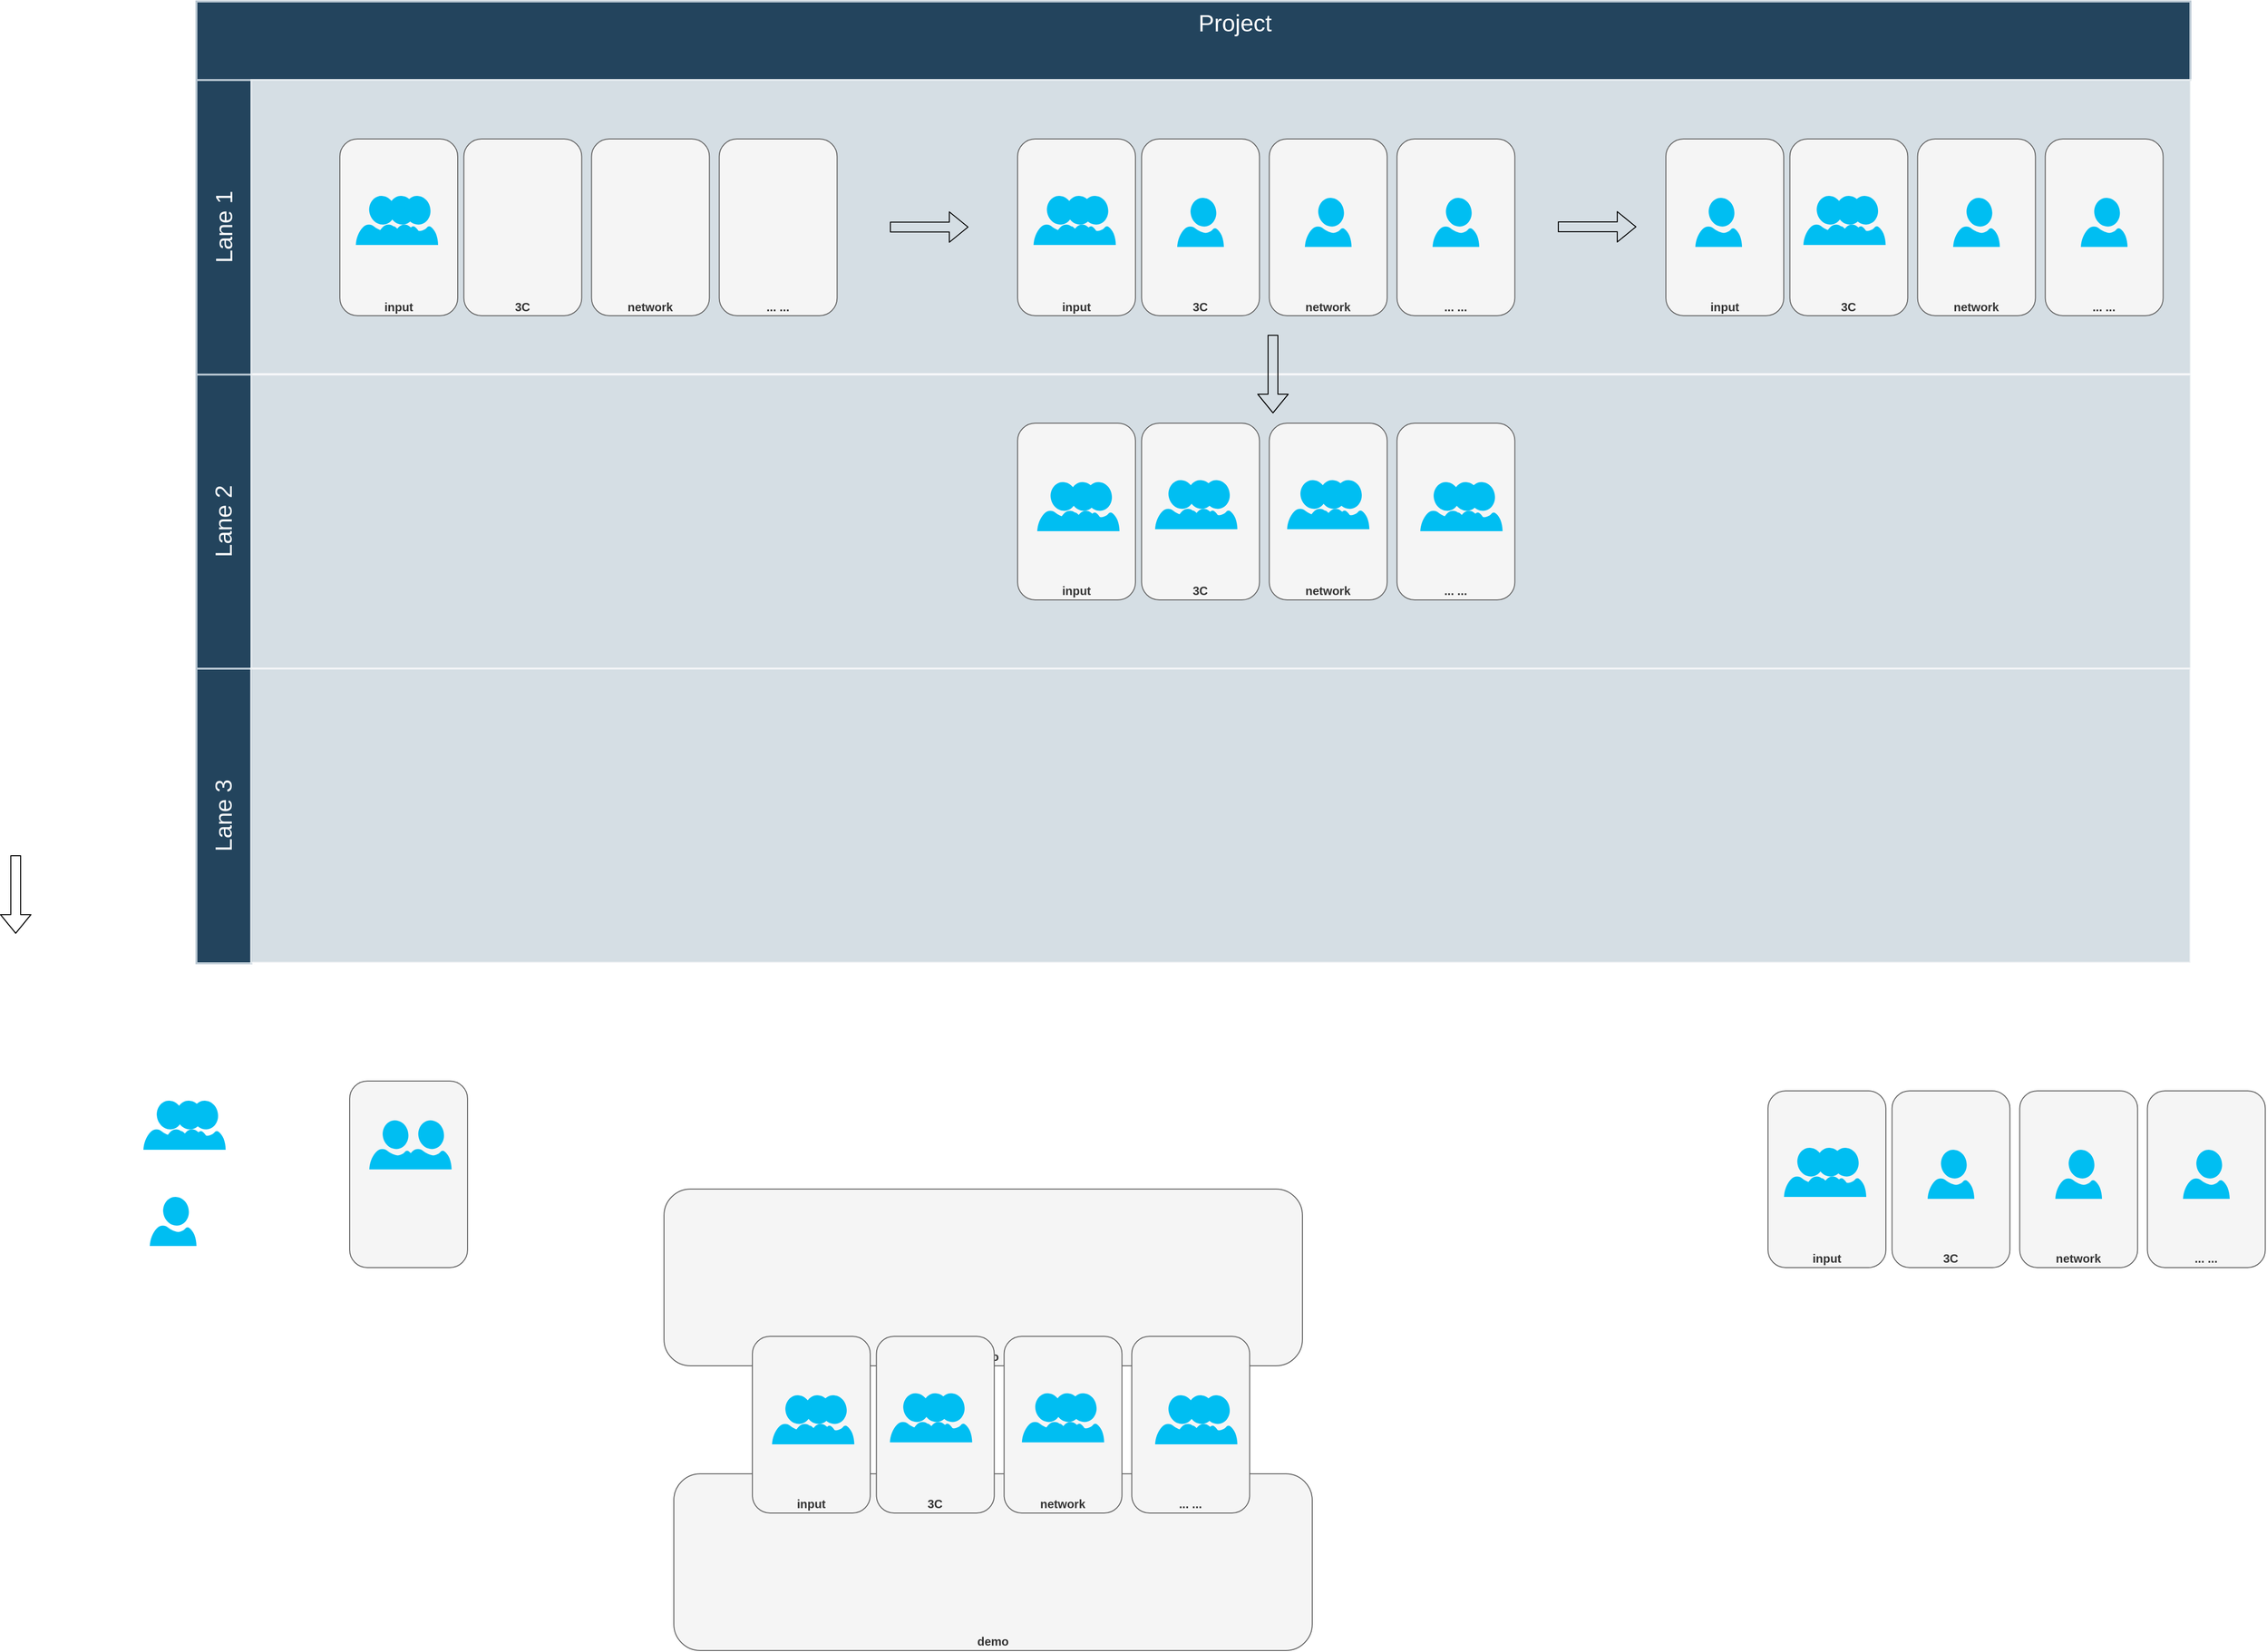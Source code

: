 <mxfile version="14.9.6" type="github">
  <diagram id="6a731a19-8d31-9384-78a2-239565b7b9f0" name="Page-1">
    <mxGraphModel dx="4141" dy="559" grid="1" gridSize="10" guides="1" tooltips="1" connect="1" arrows="1" fold="1" page="1" pageScale="1" pageWidth="1169" pageHeight="827" background="#ffffff" math="0" shadow="0">
      <root>
        <mxCell id="0" />
        <mxCell id="1" parent="0" />
        <mxCell id="QqLaPCVbhCv1RFTXZ3X0-272" value="demo" style="rounded=1;whiteSpace=wrap;html=1;fillColor=#f5f5f5;strokeColor=#666666;fontColor=#333333;align=center;verticalAlign=bottom;fontStyle=1" vertex="1" parent="1">
          <mxGeometry x="630" y="2060" width="650" height="180" as="geometry" />
        </mxCell>
        <mxCell id="QqLaPCVbhCv1RFTXZ3X0-271" value="demo" style="rounded=1;whiteSpace=wrap;html=1;fillColor=#f5f5f5;strokeColor=#666666;fontColor=#333333;align=center;verticalAlign=bottom;fontStyle=1" vertex="1" parent="1">
          <mxGeometry x="640" y="2350" width="650" height="180" as="geometry" />
        </mxCell>
        <mxCell id="QqLaPCVbhCv1RFTXZ3X0-153" value="network" style="rounded=1;whiteSpace=wrap;html=1;fillColor=#f5f5f5;strokeColor=#666666;fontColor=#333333;align=center;verticalAlign=bottom;fontStyle=1" vertex="1" parent="1">
          <mxGeometry x="2010.25" y="1960" width="120" height="180" as="geometry" />
        </mxCell>
        <mxCell id="QqLaPCVbhCv1RFTXZ3X0-151" value="3C" style="rounded=1;whiteSpace=wrap;html=1;fillColor=#f5f5f5;strokeColor=#666666;fontColor=#333333;align=center;verticalAlign=bottom;fontStyle=1" vertex="1" parent="1">
          <mxGeometry x="1880.25" y="1960" width="120" height="180" as="geometry" />
        </mxCell>
        <mxCell id="QqLaPCVbhCv1RFTXZ3X0-144" value="input" style="rounded=1;whiteSpace=wrap;html=1;fillColor=#f5f5f5;strokeColor=#666666;fontColor=#333333;align=center;verticalAlign=bottom;fontStyle=1" vertex="1" parent="1">
          <mxGeometry x="1754" y="1960" width="120" height="180" as="geometry" />
        </mxCell>
        <mxCell id="QqLaPCVbhCv1RFTXZ3X0-148" value="" style="rounded=1;whiteSpace=wrap;html=1;fillColor=#f5f5f5;strokeColor=#666666;fontColor=#333333;" vertex="1" parent="1">
          <mxGeometry x="310" y="1950" width="120" height="190" as="geometry" />
        </mxCell>
        <mxCell id="QqLaPCVbhCv1RFTXZ3X0-150" value="" style="group" vertex="1" connectable="0" parent="1">
          <mxGeometry x="154" y="850.5" width="2030.33" height="979.5" as="geometry" />
        </mxCell>
        <mxCell id="56" value="Project&#xa;" style="strokeColor=#BAC8D3;fillColor=#23445D;fontSize=24;strokeWidth=2;fontFamily=Helvetica;html=1;fontColor=#FFFFFF;fontStyle=0;spacingBottom=8;spacingRight=0;spacingLeft=83;" parent="QqLaPCVbhCv1RFTXZ3X0-150" vertex="1">
          <mxGeometry width="2030" height="80" as="geometry" />
        </mxCell>
        <mxCell id="57" value="Lane 1" style="strokeColor=#BAC8D3;fillColor=#23445D;fontSize=24;strokeWidth=2;horizontal=0;fontFamily=Helvetica;html=1;fontColor=#FFFFFF;fontStyle=0" parent="QqLaPCVbhCv1RFTXZ3X0-150" vertex="1">
          <mxGeometry y="80" width="56" height="300" as="geometry" />
        </mxCell>
        <mxCell id="64" value="Lane 2" style="strokeColor=#BAC8D3;fillColor=#23445D;fontSize=24;strokeWidth=2;horizontal=0;fontFamily=Helvetica;html=1;fontColor=#FFFFFF;fontStyle=0" parent="QqLaPCVbhCv1RFTXZ3X0-150" vertex="1">
          <mxGeometry y="380" width="56" height="299.5" as="geometry" />
        </mxCell>
        <mxCell id="67" value="Lane 3" style="strokeColor=#BAC8D3;fillColor=#23445D;fontSize=24;strokeWidth=2;horizontal=0;fontFamily=Helvetica;html=1;fontColor=#FFFFFF;fontStyle=0" parent="QqLaPCVbhCv1RFTXZ3X0-150" vertex="1">
          <mxGeometry y="679.5" width="56" height="300" as="geometry" />
        </mxCell>
        <mxCell id="82" value="" style="strokeColor=#FFFFFF;fillColor=#BAC8D3;fontSize=18;strokeWidth=2;fontFamily=Helvetica;html=1;opacity=60;" parent="QqLaPCVbhCv1RFTXZ3X0-150" vertex="1">
          <mxGeometry x="56" y="80" width="1974.33" height="299.5" as="geometry" />
        </mxCell>
        <mxCell id="QqLaPCVbhCv1RFTXZ3X0-146" value="" style="strokeColor=#FFFFFF;fillColor=#BAC8D3;fontSize=18;strokeWidth=2;fontFamily=Helvetica;html=1;opacity=60;" vertex="1" parent="QqLaPCVbhCv1RFTXZ3X0-150">
          <mxGeometry x="56" y="380" width="1974.33" height="299.5" as="geometry" />
        </mxCell>
        <mxCell id="QqLaPCVbhCv1RFTXZ3X0-147" value="" style="strokeColor=#FFFFFF;fillColor=#BAC8D3;fontSize=18;strokeWidth=2;fontFamily=Helvetica;html=1;opacity=60;" vertex="1" parent="QqLaPCVbhCv1RFTXZ3X0-150">
          <mxGeometry x="55.67" y="679.5" width="1974.33" height="299.5" as="geometry" />
        </mxCell>
        <mxCell id="QqLaPCVbhCv1RFTXZ3X0-183" value="network" style="rounded=1;whiteSpace=wrap;html=1;fillColor=#f5f5f5;strokeColor=#666666;fontColor=#333333;align=center;verticalAlign=bottom;fontStyle=1" vertex="1" parent="QqLaPCVbhCv1RFTXZ3X0-150">
          <mxGeometry x="402.25" y="140" width="120" height="180" as="geometry" />
        </mxCell>
        <mxCell id="QqLaPCVbhCv1RFTXZ3X0-184" value="3C" style="rounded=1;whiteSpace=wrap;html=1;fillColor=#f5f5f5;strokeColor=#666666;fontColor=#333333;align=center;verticalAlign=bottom;fontStyle=1" vertex="1" parent="QqLaPCVbhCv1RFTXZ3X0-150">
          <mxGeometry x="272.25" y="140" width="120" height="180" as="geometry" />
        </mxCell>
        <mxCell id="QqLaPCVbhCv1RFTXZ3X0-185" value="input" style="rounded=1;whiteSpace=wrap;html=1;fillColor=#f5f5f5;strokeColor=#666666;fontColor=#333333;align=center;verticalAlign=bottom;fontStyle=1" vertex="1" parent="QqLaPCVbhCv1RFTXZ3X0-150">
          <mxGeometry x="146" y="140" width="120" height="180" as="geometry" />
        </mxCell>
        <mxCell id="QqLaPCVbhCv1RFTXZ3X0-186" value="" style="group" vertex="1" connectable="0" parent="QqLaPCVbhCv1RFTXZ3X0-150">
          <mxGeometry x="162.25" y="198" width="83.75" height="50" as="geometry" />
        </mxCell>
        <mxCell id="QqLaPCVbhCv1RFTXZ3X0-187" value="" style="verticalLabelPosition=bottom;html=1;verticalAlign=top;align=center;strokeColor=none;fillColor=#00BEF2;shape=mxgraph.azure.user;" vertex="1" parent="QqLaPCVbhCv1RFTXZ3X0-186">
          <mxGeometry x="20" width="47.5" height="50" as="geometry" />
        </mxCell>
        <mxCell id="QqLaPCVbhCv1RFTXZ3X0-188" value="" style="verticalLabelPosition=bottom;html=1;verticalAlign=top;align=center;strokeColor=none;fillColor=#00BEF2;shape=mxgraph.azure.user;" vertex="1" parent="QqLaPCVbhCv1RFTXZ3X0-186">
          <mxGeometry width="47.5" height="50" as="geometry" />
        </mxCell>
        <mxCell id="QqLaPCVbhCv1RFTXZ3X0-189" value="" style="verticalLabelPosition=bottom;html=1;verticalAlign=top;align=center;strokeColor=none;fillColor=#00BEF2;shape=mxgraph.azure.user;" vertex="1" parent="QqLaPCVbhCv1RFTXZ3X0-186">
          <mxGeometry x="36.25" width="47.5" height="50" as="geometry" />
        </mxCell>
        <mxCell id="QqLaPCVbhCv1RFTXZ3X0-190" value="... ..." style="rounded=1;whiteSpace=wrap;html=1;fillColor=#f5f5f5;strokeColor=#666666;fontColor=#333333;align=center;verticalAlign=bottom;fontStyle=1" vertex="1" parent="QqLaPCVbhCv1RFTXZ3X0-150">
          <mxGeometry x="532.25" y="140" width="120" height="180" as="geometry" />
        </mxCell>
        <mxCell id="QqLaPCVbhCv1RFTXZ3X0-194" value="network" style="rounded=1;whiteSpace=wrap;html=1;fillColor=#f5f5f5;strokeColor=#666666;fontColor=#333333;align=center;verticalAlign=bottom;fontStyle=1" vertex="1" parent="QqLaPCVbhCv1RFTXZ3X0-150">
          <mxGeometry x="1092.25" y="140" width="120" height="180" as="geometry" />
        </mxCell>
        <mxCell id="QqLaPCVbhCv1RFTXZ3X0-195" value="3C" style="rounded=1;whiteSpace=wrap;html=1;fillColor=#f5f5f5;strokeColor=#666666;fontColor=#333333;align=center;verticalAlign=bottom;fontStyle=1" vertex="1" parent="QqLaPCVbhCv1RFTXZ3X0-150">
          <mxGeometry x="962.25" y="140" width="120" height="180" as="geometry" />
        </mxCell>
        <mxCell id="QqLaPCVbhCv1RFTXZ3X0-196" value="input" style="rounded=1;whiteSpace=wrap;html=1;fillColor=#f5f5f5;strokeColor=#666666;fontColor=#333333;align=center;verticalAlign=bottom;fontStyle=1" vertex="1" parent="QqLaPCVbhCv1RFTXZ3X0-150">
          <mxGeometry x="836" y="140" width="120" height="180" as="geometry" />
        </mxCell>
        <mxCell id="QqLaPCVbhCv1RFTXZ3X0-197" value="" style="group" vertex="1" connectable="0" parent="QqLaPCVbhCv1RFTXZ3X0-150">
          <mxGeometry x="852.25" y="198" width="83.75" height="50" as="geometry" />
        </mxCell>
        <mxCell id="QqLaPCVbhCv1RFTXZ3X0-198" value="" style="verticalLabelPosition=bottom;html=1;verticalAlign=top;align=center;strokeColor=none;fillColor=#00BEF2;shape=mxgraph.azure.user;" vertex="1" parent="QqLaPCVbhCv1RFTXZ3X0-197">
          <mxGeometry x="20" width="47.5" height="50" as="geometry" />
        </mxCell>
        <mxCell id="QqLaPCVbhCv1RFTXZ3X0-199" value="" style="verticalLabelPosition=bottom;html=1;verticalAlign=top;align=center;strokeColor=none;fillColor=#00BEF2;shape=mxgraph.azure.user;" vertex="1" parent="QqLaPCVbhCv1RFTXZ3X0-197">
          <mxGeometry width="47.5" height="50" as="geometry" />
        </mxCell>
        <mxCell id="QqLaPCVbhCv1RFTXZ3X0-200" value="" style="verticalLabelPosition=bottom;html=1;verticalAlign=top;align=center;strokeColor=none;fillColor=#00BEF2;shape=mxgraph.azure.user;" vertex="1" parent="QqLaPCVbhCv1RFTXZ3X0-197">
          <mxGeometry x="36.25" width="47.5" height="50" as="geometry" />
        </mxCell>
        <mxCell id="QqLaPCVbhCv1RFTXZ3X0-201" value="... ..." style="rounded=1;whiteSpace=wrap;html=1;fillColor=#f5f5f5;strokeColor=#666666;fontColor=#333333;align=center;verticalAlign=bottom;fontStyle=1" vertex="1" parent="QqLaPCVbhCv1RFTXZ3X0-150">
          <mxGeometry x="1222.25" y="140" width="120" height="180" as="geometry" />
        </mxCell>
        <mxCell id="QqLaPCVbhCv1RFTXZ3X0-202" value="" style="verticalLabelPosition=bottom;html=1;verticalAlign=top;align=center;strokeColor=none;fillColor=#00BEF2;shape=mxgraph.azure.user;" vertex="1" parent="QqLaPCVbhCv1RFTXZ3X0-150">
          <mxGeometry x="998.5" y="200" width="47.5" height="50" as="geometry" />
        </mxCell>
        <mxCell id="QqLaPCVbhCv1RFTXZ3X0-203" value="" style="verticalLabelPosition=bottom;html=1;verticalAlign=top;align=center;strokeColor=none;fillColor=#00BEF2;shape=mxgraph.azure.user;" vertex="1" parent="QqLaPCVbhCv1RFTXZ3X0-150">
          <mxGeometry x="1128.5" y="200" width="47.5" height="50" as="geometry" />
        </mxCell>
        <mxCell id="QqLaPCVbhCv1RFTXZ3X0-204" value="" style="verticalLabelPosition=bottom;html=1;verticalAlign=top;align=center;strokeColor=none;fillColor=#00BEF2;shape=mxgraph.azure.user;" vertex="1" parent="QqLaPCVbhCv1RFTXZ3X0-150">
          <mxGeometry x="1258.5" y="200" width="47.5" height="50" as="geometry" />
        </mxCell>
        <mxCell id="QqLaPCVbhCv1RFTXZ3X0-218" value="network" style="rounded=1;whiteSpace=wrap;html=1;fillColor=#f5f5f5;strokeColor=#666666;fontColor=#333333;align=center;verticalAlign=bottom;fontStyle=1" vertex="1" parent="QqLaPCVbhCv1RFTXZ3X0-150">
          <mxGeometry x="1752.25" y="140" width="120" height="180" as="geometry" />
        </mxCell>
        <mxCell id="QqLaPCVbhCv1RFTXZ3X0-219" value="3C" style="rounded=1;whiteSpace=wrap;html=1;fillColor=#f5f5f5;strokeColor=#666666;fontColor=#333333;align=center;verticalAlign=bottom;fontStyle=1" vertex="1" parent="QqLaPCVbhCv1RFTXZ3X0-150">
          <mxGeometry x="1622.25" y="140" width="120" height="180" as="geometry" />
        </mxCell>
        <mxCell id="QqLaPCVbhCv1RFTXZ3X0-220" value="input" style="rounded=1;whiteSpace=wrap;html=1;fillColor=#f5f5f5;strokeColor=#666666;fontColor=#333333;align=center;verticalAlign=bottom;fontStyle=1" vertex="1" parent="QqLaPCVbhCv1RFTXZ3X0-150">
          <mxGeometry x="1496" y="140" width="120" height="180" as="geometry" />
        </mxCell>
        <mxCell id="QqLaPCVbhCv1RFTXZ3X0-221" value="" style="group" vertex="1" connectable="0" parent="QqLaPCVbhCv1RFTXZ3X0-150">
          <mxGeometry x="1636" y="198" width="83.75" height="50" as="geometry" />
        </mxCell>
        <mxCell id="QqLaPCVbhCv1RFTXZ3X0-222" value="" style="verticalLabelPosition=bottom;html=1;verticalAlign=top;align=center;strokeColor=none;fillColor=#00BEF2;shape=mxgraph.azure.user;" vertex="1" parent="QqLaPCVbhCv1RFTXZ3X0-221">
          <mxGeometry x="20" width="47.5" height="50" as="geometry" />
        </mxCell>
        <mxCell id="QqLaPCVbhCv1RFTXZ3X0-223" value="" style="verticalLabelPosition=bottom;html=1;verticalAlign=top;align=center;strokeColor=none;fillColor=#00BEF2;shape=mxgraph.azure.user;" vertex="1" parent="QqLaPCVbhCv1RFTXZ3X0-221">
          <mxGeometry width="47.5" height="50" as="geometry" />
        </mxCell>
        <mxCell id="QqLaPCVbhCv1RFTXZ3X0-224" value="" style="verticalLabelPosition=bottom;html=1;verticalAlign=top;align=center;strokeColor=none;fillColor=#00BEF2;shape=mxgraph.azure.user;" vertex="1" parent="QqLaPCVbhCv1RFTXZ3X0-221">
          <mxGeometry x="36.25" width="47.5" height="50" as="geometry" />
        </mxCell>
        <mxCell id="QqLaPCVbhCv1RFTXZ3X0-225" value="... ..." style="rounded=1;whiteSpace=wrap;html=1;fillColor=#f5f5f5;strokeColor=#666666;fontColor=#333333;align=center;verticalAlign=bottom;fontStyle=1" vertex="1" parent="QqLaPCVbhCv1RFTXZ3X0-150">
          <mxGeometry x="1882.25" y="140" width="120" height="180" as="geometry" />
        </mxCell>
        <mxCell id="QqLaPCVbhCv1RFTXZ3X0-226" value="" style="verticalLabelPosition=bottom;html=1;verticalAlign=top;align=center;strokeColor=none;fillColor=#00BEF2;shape=mxgraph.azure.user;" vertex="1" parent="QqLaPCVbhCv1RFTXZ3X0-150">
          <mxGeometry x="1526" y="200" width="47.5" height="50" as="geometry" />
        </mxCell>
        <mxCell id="QqLaPCVbhCv1RFTXZ3X0-227" value="" style="verticalLabelPosition=bottom;html=1;verticalAlign=top;align=center;strokeColor=none;fillColor=#00BEF2;shape=mxgraph.azure.user;" vertex="1" parent="QqLaPCVbhCv1RFTXZ3X0-150">
          <mxGeometry x="1788.5" y="200" width="47.5" height="50" as="geometry" />
        </mxCell>
        <mxCell id="QqLaPCVbhCv1RFTXZ3X0-228" value="" style="verticalLabelPosition=bottom;html=1;verticalAlign=top;align=center;strokeColor=none;fillColor=#00BEF2;shape=mxgraph.azure.user;" vertex="1" parent="QqLaPCVbhCv1RFTXZ3X0-150">
          <mxGeometry x="1918.5" y="200" width="47.5" height="50" as="geometry" />
        </mxCell>
        <mxCell id="QqLaPCVbhCv1RFTXZ3X0-230" value="" style="shape=flexArrow;endArrow=classic;html=1;" edge="1" parent="QqLaPCVbhCv1RFTXZ3X0-150">
          <mxGeometry width="50" height="50" relative="1" as="geometry">
            <mxPoint x="706" y="229.71" as="sourcePoint" />
            <mxPoint x="786" y="229.71" as="targetPoint" />
          </mxGeometry>
        </mxCell>
        <mxCell id="QqLaPCVbhCv1RFTXZ3X0-251" value="network" style="rounded=1;whiteSpace=wrap;html=1;fillColor=#f5f5f5;strokeColor=#666666;fontColor=#333333;align=center;verticalAlign=bottom;fontStyle=1" vertex="1" parent="QqLaPCVbhCv1RFTXZ3X0-150">
          <mxGeometry x="1092.25" y="429.5" width="120" height="180" as="geometry" />
        </mxCell>
        <mxCell id="QqLaPCVbhCv1RFTXZ3X0-252" value="3C" style="rounded=1;whiteSpace=wrap;html=1;fillColor=#f5f5f5;strokeColor=#666666;fontColor=#333333;align=center;verticalAlign=bottom;fontStyle=1" vertex="1" parent="QqLaPCVbhCv1RFTXZ3X0-150">
          <mxGeometry x="962.25" y="429.5" width="120" height="180" as="geometry" />
        </mxCell>
        <mxCell id="QqLaPCVbhCv1RFTXZ3X0-253" value="input" style="rounded=1;whiteSpace=wrap;html=1;fillColor=#f5f5f5;strokeColor=#666666;fontColor=#333333;align=center;verticalAlign=bottom;fontStyle=1" vertex="1" parent="QqLaPCVbhCv1RFTXZ3X0-150">
          <mxGeometry x="836" y="429.5" width="120" height="180" as="geometry" />
        </mxCell>
        <mxCell id="QqLaPCVbhCv1RFTXZ3X0-254" value="" style="group" vertex="1" connectable="0" parent="QqLaPCVbhCv1RFTXZ3X0-150">
          <mxGeometry x="976" y="487.5" width="83.75" height="50" as="geometry" />
        </mxCell>
        <mxCell id="QqLaPCVbhCv1RFTXZ3X0-255" value="" style="verticalLabelPosition=bottom;html=1;verticalAlign=top;align=center;strokeColor=none;fillColor=#00BEF2;shape=mxgraph.azure.user;" vertex="1" parent="QqLaPCVbhCv1RFTXZ3X0-254">
          <mxGeometry x="20" width="47.5" height="50" as="geometry" />
        </mxCell>
        <mxCell id="QqLaPCVbhCv1RFTXZ3X0-256" value="" style="verticalLabelPosition=bottom;html=1;verticalAlign=top;align=center;strokeColor=none;fillColor=#00BEF2;shape=mxgraph.azure.user;" vertex="1" parent="QqLaPCVbhCv1RFTXZ3X0-254">
          <mxGeometry width="47.5" height="50" as="geometry" />
        </mxCell>
        <mxCell id="QqLaPCVbhCv1RFTXZ3X0-257" value="" style="verticalLabelPosition=bottom;html=1;verticalAlign=top;align=center;strokeColor=none;fillColor=#00BEF2;shape=mxgraph.azure.user;" vertex="1" parent="QqLaPCVbhCv1RFTXZ3X0-254">
          <mxGeometry x="36.25" width="47.5" height="50" as="geometry" />
        </mxCell>
        <mxCell id="QqLaPCVbhCv1RFTXZ3X0-258" value="... ..." style="rounded=1;whiteSpace=wrap;html=1;fillColor=#f5f5f5;strokeColor=#666666;fontColor=#333333;align=center;verticalAlign=bottom;fontStyle=1" vertex="1" parent="QqLaPCVbhCv1RFTXZ3X0-150">
          <mxGeometry x="1222.25" y="429.5" width="120" height="180" as="geometry" />
        </mxCell>
        <mxCell id="QqLaPCVbhCv1RFTXZ3X0-259" value="" style="group" vertex="1" connectable="0" parent="QqLaPCVbhCv1RFTXZ3X0-150">
          <mxGeometry x="856" y="489.5" width="83.75" height="50" as="geometry" />
        </mxCell>
        <mxCell id="QqLaPCVbhCv1RFTXZ3X0-260" value="" style="verticalLabelPosition=bottom;html=1;verticalAlign=top;align=center;strokeColor=none;fillColor=#00BEF2;shape=mxgraph.azure.user;" vertex="1" parent="QqLaPCVbhCv1RFTXZ3X0-259">
          <mxGeometry x="20" width="47.5" height="50" as="geometry" />
        </mxCell>
        <mxCell id="QqLaPCVbhCv1RFTXZ3X0-261" value="" style="verticalLabelPosition=bottom;html=1;verticalAlign=top;align=center;strokeColor=none;fillColor=#00BEF2;shape=mxgraph.azure.user;" vertex="1" parent="QqLaPCVbhCv1RFTXZ3X0-259">
          <mxGeometry width="47.5" height="50" as="geometry" />
        </mxCell>
        <mxCell id="QqLaPCVbhCv1RFTXZ3X0-262" value="" style="verticalLabelPosition=bottom;html=1;verticalAlign=top;align=center;strokeColor=none;fillColor=#00BEF2;shape=mxgraph.azure.user;" vertex="1" parent="QqLaPCVbhCv1RFTXZ3X0-259">
          <mxGeometry x="36.25" width="47.5" height="50" as="geometry" />
        </mxCell>
        <mxCell id="QqLaPCVbhCv1RFTXZ3X0-263" value="" style="group" vertex="1" connectable="0" parent="QqLaPCVbhCv1RFTXZ3X0-150">
          <mxGeometry x="1110.38" y="487.5" width="83.75" height="50" as="geometry" />
        </mxCell>
        <mxCell id="QqLaPCVbhCv1RFTXZ3X0-264" value="" style="verticalLabelPosition=bottom;html=1;verticalAlign=top;align=center;strokeColor=none;fillColor=#00BEF2;shape=mxgraph.azure.user;" vertex="1" parent="QqLaPCVbhCv1RFTXZ3X0-263">
          <mxGeometry x="20" width="47.5" height="50" as="geometry" />
        </mxCell>
        <mxCell id="QqLaPCVbhCv1RFTXZ3X0-265" value="" style="verticalLabelPosition=bottom;html=1;verticalAlign=top;align=center;strokeColor=none;fillColor=#00BEF2;shape=mxgraph.azure.user;" vertex="1" parent="QqLaPCVbhCv1RFTXZ3X0-263">
          <mxGeometry width="47.5" height="50" as="geometry" />
        </mxCell>
        <mxCell id="QqLaPCVbhCv1RFTXZ3X0-266" value="" style="verticalLabelPosition=bottom;html=1;verticalAlign=top;align=center;strokeColor=none;fillColor=#00BEF2;shape=mxgraph.azure.user;" vertex="1" parent="QqLaPCVbhCv1RFTXZ3X0-263">
          <mxGeometry x="36.25" width="47.5" height="50" as="geometry" />
        </mxCell>
        <mxCell id="QqLaPCVbhCv1RFTXZ3X0-267" value="" style="group" vertex="1" connectable="0" parent="QqLaPCVbhCv1RFTXZ3X0-150">
          <mxGeometry x="1246" y="489.5" width="83.75" height="50" as="geometry" />
        </mxCell>
        <mxCell id="QqLaPCVbhCv1RFTXZ3X0-268" value="" style="verticalLabelPosition=bottom;html=1;verticalAlign=top;align=center;strokeColor=none;fillColor=#00BEF2;shape=mxgraph.azure.user;" vertex="1" parent="QqLaPCVbhCv1RFTXZ3X0-267">
          <mxGeometry x="20" width="47.5" height="50" as="geometry" />
        </mxCell>
        <mxCell id="QqLaPCVbhCv1RFTXZ3X0-269" value="" style="verticalLabelPosition=bottom;html=1;verticalAlign=top;align=center;strokeColor=none;fillColor=#00BEF2;shape=mxgraph.azure.user;" vertex="1" parent="QqLaPCVbhCv1RFTXZ3X0-267">
          <mxGeometry width="47.5" height="50" as="geometry" />
        </mxCell>
        <mxCell id="QqLaPCVbhCv1RFTXZ3X0-270" value="" style="verticalLabelPosition=bottom;html=1;verticalAlign=top;align=center;strokeColor=none;fillColor=#00BEF2;shape=mxgraph.azure.user;" vertex="1" parent="QqLaPCVbhCv1RFTXZ3X0-267">
          <mxGeometry x="36.25" width="47.5" height="50" as="geometry" />
        </mxCell>
        <mxCell id="QqLaPCVbhCv1RFTXZ3X0-154" value="" style="verticalLabelPosition=bottom;html=1;verticalAlign=top;align=center;strokeColor=none;fillColor=#00BEF2;shape=mxgraph.azure.user;" vertex="1" parent="1">
          <mxGeometry x="330" y="1990" width="47.5" height="50" as="geometry" />
        </mxCell>
        <mxCell id="QqLaPCVbhCv1RFTXZ3X0-155" value="" style="verticalLabelPosition=bottom;html=1;verticalAlign=top;align=center;strokeColor=none;fillColor=#00BEF2;shape=mxgraph.azure.user;" vertex="1" parent="1">
          <mxGeometry x="366.25" y="1990" width="47.5" height="50" as="geometry" />
        </mxCell>
        <mxCell id="QqLaPCVbhCv1RFTXZ3X0-158" value="" style="group" vertex="1" connectable="0" parent="1">
          <mxGeometry x="1770.25" y="2018" width="83.75" height="50" as="geometry" />
        </mxCell>
        <mxCell id="QqLaPCVbhCv1RFTXZ3X0-149" value="" style="verticalLabelPosition=bottom;html=1;verticalAlign=top;align=center;strokeColor=none;fillColor=#00BEF2;shape=mxgraph.azure.user;" vertex="1" parent="QqLaPCVbhCv1RFTXZ3X0-158">
          <mxGeometry x="20" width="47.5" height="50" as="geometry" />
        </mxCell>
        <mxCell id="QqLaPCVbhCv1RFTXZ3X0-156" value="" style="verticalLabelPosition=bottom;html=1;verticalAlign=top;align=center;strokeColor=none;fillColor=#00BEF2;shape=mxgraph.azure.user;" vertex="1" parent="QqLaPCVbhCv1RFTXZ3X0-158">
          <mxGeometry width="47.5" height="50" as="geometry" />
        </mxCell>
        <mxCell id="QqLaPCVbhCv1RFTXZ3X0-157" value="" style="verticalLabelPosition=bottom;html=1;verticalAlign=top;align=center;strokeColor=none;fillColor=#00BEF2;shape=mxgraph.azure.user;" vertex="1" parent="QqLaPCVbhCv1RFTXZ3X0-158">
          <mxGeometry x="36.25" width="47.5" height="50" as="geometry" />
        </mxCell>
        <mxCell id="QqLaPCVbhCv1RFTXZ3X0-159" value="" style="verticalLabelPosition=bottom;html=1;verticalAlign=top;align=center;strokeColor=none;fillColor=#00BEF2;shape=mxgraph.azure.user;" vertex="1" parent="1">
          <mxGeometry x="106.5" y="2068" width="47.5" height="50" as="geometry" />
        </mxCell>
        <mxCell id="QqLaPCVbhCv1RFTXZ3X0-178" value="" style="group" vertex="1" connectable="0" parent="1">
          <mxGeometry x="100" y="1970" width="83.75" height="50" as="geometry" />
        </mxCell>
        <mxCell id="QqLaPCVbhCv1RFTXZ3X0-179" value="" style="verticalLabelPosition=bottom;html=1;verticalAlign=top;align=center;strokeColor=none;fillColor=#00BEF2;shape=mxgraph.azure.user;" vertex="1" parent="QqLaPCVbhCv1RFTXZ3X0-178">
          <mxGeometry x="20" width="47.5" height="50" as="geometry" />
        </mxCell>
        <mxCell id="QqLaPCVbhCv1RFTXZ3X0-180" value="" style="verticalLabelPosition=bottom;html=1;verticalAlign=top;align=center;strokeColor=none;fillColor=#00BEF2;shape=mxgraph.azure.user;" vertex="1" parent="QqLaPCVbhCv1RFTXZ3X0-178">
          <mxGeometry width="47.5" height="50" as="geometry" />
        </mxCell>
        <mxCell id="QqLaPCVbhCv1RFTXZ3X0-181" value="" style="verticalLabelPosition=bottom;html=1;verticalAlign=top;align=center;strokeColor=none;fillColor=#00BEF2;shape=mxgraph.azure.user;" vertex="1" parent="QqLaPCVbhCv1RFTXZ3X0-178">
          <mxGeometry x="36.25" width="47.5" height="50" as="geometry" />
        </mxCell>
        <mxCell id="QqLaPCVbhCv1RFTXZ3X0-182" value="... ..." style="rounded=1;whiteSpace=wrap;html=1;fillColor=#f5f5f5;strokeColor=#666666;fontColor=#333333;align=center;verticalAlign=bottom;fontStyle=1" vertex="1" parent="1">
          <mxGeometry x="2140.25" y="1960" width="120" height="180" as="geometry" />
        </mxCell>
        <mxCell id="QqLaPCVbhCv1RFTXZ3X0-191" value="" style="verticalLabelPosition=bottom;html=1;verticalAlign=top;align=center;strokeColor=none;fillColor=#00BEF2;shape=mxgraph.azure.user;" vertex="1" parent="1">
          <mxGeometry x="1916.5" y="2020" width="47.5" height="50" as="geometry" />
        </mxCell>
        <mxCell id="QqLaPCVbhCv1RFTXZ3X0-192" value="" style="verticalLabelPosition=bottom;html=1;verticalAlign=top;align=center;strokeColor=none;fillColor=#00BEF2;shape=mxgraph.azure.user;" vertex="1" parent="1">
          <mxGeometry x="2046.5" y="2020" width="47.5" height="50" as="geometry" />
        </mxCell>
        <mxCell id="QqLaPCVbhCv1RFTXZ3X0-193" value="" style="verticalLabelPosition=bottom;html=1;verticalAlign=top;align=center;strokeColor=none;fillColor=#00BEF2;shape=mxgraph.azure.user;" vertex="1" parent="1">
          <mxGeometry x="2176.5" y="2020" width="47.5" height="50" as="geometry" />
        </mxCell>
        <mxCell id="QqLaPCVbhCv1RFTXZ3X0-207" value="network" style="rounded=1;whiteSpace=wrap;html=1;fillColor=#f5f5f5;strokeColor=#666666;fontColor=#333333;align=center;verticalAlign=bottom;fontStyle=1" vertex="1" parent="1">
          <mxGeometry x="976.25" y="2210" width="120" height="180" as="geometry" />
        </mxCell>
        <mxCell id="QqLaPCVbhCv1RFTXZ3X0-208" value="3C" style="rounded=1;whiteSpace=wrap;html=1;fillColor=#f5f5f5;strokeColor=#666666;fontColor=#333333;align=center;verticalAlign=bottom;fontStyle=1" vertex="1" parent="1">
          <mxGeometry x="846.25" y="2210" width="120" height="180" as="geometry" />
        </mxCell>
        <mxCell id="QqLaPCVbhCv1RFTXZ3X0-209" value="input" style="rounded=1;whiteSpace=wrap;html=1;fillColor=#f5f5f5;strokeColor=#666666;fontColor=#333333;align=center;verticalAlign=bottom;fontStyle=1" vertex="1" parent="1">
          <mxGeometry x="720" y="2210" width="120" height="180" as="geometry" />
        </mxCell>
        <mxCell id="QqLaPCVbhCv1RFTXZ3X0-210" value="" style="group" vertex="1" connectable="0" parent="1">
          <mxGeometry x="860" y="2268" width="83.75" height="50" as="geometry" />
        </mxCell>
        <mxCell id="QqLaPCVbhCv1RFTXZ3X0-211" value="" style="verticalLabelPosition=bottom;html=1;verticalAlign=top;align=center;strokeColor=none;fillColor=#00BEF2;shape=mxgraph.azure.user;" vertex="1" parent="QqLaPCVbhCv1RFTXZ3X0-210">
          <mxGeometry x="20" width="47.5" height="50" as="geometry" />
        </mxCell>
        <mxCell id="QqLaPCVbhCv1RFTXZ3X0-212" value="" style="verticalLabelPosition=bottom;html=1;verticalAlign=top;align=center;strokeColor=none;fillColor=#00BEF2;shape=mxgraph.azure.user;" vertex="1" parent="QqLaPCVbhCv1RFTXZ3X0-210">
          <mxGeometry width="47.5" height="50" as="geometry" />
        </mxCell>
        <mxCell id="QqLaPCVbhCv1RFTXZ3X0-213" value="" style="verticalLabelPosition=bottom;html=1;verticalAlign=top;align=center;strokeColor=none;fillColor=#00BEF2;shape=mxgraph.azure.user;" vertex="1" parent="QqLaPCVbhCv1RFTXZ3X0-210">
          <mxGeometry x="36.25" width="47.5" height="50" as="geometry" />
        </mxCell>
        <mxCell id="QqLaPCVbhCv1RFTXZ3X0-214" value="... ..." style="rounded=1;whiteSpace=wrap;html=1;fillColor=#f5f5f5;strokeColor=#666666;fontColor=#333333;align=center;verticalAlign=bottom;fontStyle=1" vertex="1" parent="1">
          <mxGeometry x="1106.25" y="2210" width="120" height="180" as="geometry" />
        </mxCell>
        <mxCell id="QqLaPCVbhCv1RFTXZ3X0-231" value="" style="shape=flexArrow;endArrow=classic;html=1;" edge="1" parent="1">
          <mxGeometry width="50" height="50" relative="1" as="geometry">
            <mxPoint x="1540" y="1080" as="sourcePoint" />
            <mxPoint x="1620" y="1080" as="targetPoint" />
          </mxGeometry>
        </mxCell>
        <mxCell id="QqLaPCVbhCv1RFTXZ3X0-232" value="" style="group" vertex="1" connectable="0" parent="1">
          <mxGeometry x="740" y="2270" width="83.75" height="50" as="geometry" />
        </mxCell>
        <mxCell id="QqLaPCVbhCv1RFTXZ3X0-233" value="" style="verticalLabelPosition=bottom;html=1;verticalAlign=top;align=center;strokeColor=none;fillColor=#00BEF2;shape=mxgraph.azure.user;" vertex="1" parent="QqLaPCVbhCv1RFTXZ3X0-232">
          <mxGeometry x="20" width="47.5" height="50" as="geometry" />
        </mxCell>
        <mxCell id="QqLaPCVbhCv1RFTXZ3X0-234" value="" style="verticalLabelPosition=bottom;html=1;verticalAlign=top;align=center;strokeColor=none;fillColor=#00BEF2;shape=mxgraph.azure.user;" vertex="1" parent="QqLaPCVbhCv1RFTXZ3X0-232">
          <mxGeometry width="47.5" height="50" as="geometry" />
        </mxCell>
        <mxCell id="QqLaPCVbhCv1RFTXZ3X0-235" value="" style="verticalLabelPosition=bottom;html=1;verticalAlign=top;align=center;strokeColor=none;fillColor=#00BEF2;shape=mxgraph.azure.user;" vertex="1" parent="QqLaPCVbhCv1RFTXZ3X0-232">
          <mxGeometry x="36.25" width="47.5" height="50" as="geometry" />
        </mxCell>
        <mxCell id="QqLaPCVbhCv1RFTXZ3X0-236" value="" style="group" vertex="1" connectable="0" parent="1">
          <mxGeometry x="994.38" y="2268" width="83.75" height="50" as="geometry" />
        </mxCell>
        <mxCell id="QqLaPCVbhCv1RFTXZ3X0-237" value="" style="verticalLabelPosition=bottom;html=1;verticalAlign=top;align=center;strokeColor=none;fillColor=#00BEF2;shape=mxgraph.azure.user;" vertex="1" parent="QqLaPCVbhCv1RFTXZ3X0-236">
          <mxGeometry x="20" width="47.5" height="50" as="geometry" />
        </mxCell>
        <mxCell id="QqLaPCVbhCv1RFTXZ3X0-238" value="" style="verticalLabelPosition=bottom;html=1;verticalAlign=top;align=center;strokeColor=none;fillColor=#00BEF2;shape=mxgraph.azure.user;" vertex="1" parent="QqLaPCVbhCv1RFTXZ3X0-236">
          <mxGeometry width="47.5" height="50" as="geometry" />
        </mxCell>
        <mxCell id="QqLaPCVbhCv1RFTXZ3X0-239" value="" style="verticalLabelPosition=bottom;html=1;verticalAlign=top;align=center;strokeColor=none;fillColor=#00BEF2;shape=mxgraph.azure.user;" vertex="1" parent="QqLaPCVbhCv1RFTXZ3X0-236">
          <mxGeometry x="36.25" width="47.5" height="50" as="geometry" />
        </mxCell>
        <mxCell id="QqLaPCVbhCv1RFTXZ3X0-245" value="" style="group" vertex="1" connectable="0" parent="1">
          <mxGeometry x="1130" y="2270" width="83.75" height="50" as="geometry" />
        </mxCell>
        <mxCell id="QqLaPCVbhCv1RFTXZ3X0-246" value="" style="verticalLabelPosition=bottom;html=1;verticalAlign=top;align=center;strokeColor=none;fillColor=#00BEF2;shape=mxgraph.azure.user;" vertex="1" parent="QqLaPCVbhCv1RFTXZ3X0-245">
          <mxGeometry x="20" width="47.5" height="50" as="geometry" />
        </mxCell>
        <mxCell id="QqLaPCVbhCv1RFTXZ3X0-247" value="" style="verticalLabelPosition=bottom;html=1;verticalAlign=top;align=center;strokeColor=none;fillColor=#00BEF2;shape=mxgraph.azure.user;" vertex="1" parent="QqLaPCVbhCv1RFTXZ3X0-245">
          <mxGeometry width="47.5" height="50" as="geometry" />
        </mxCell>
        <mxCell id="QqLaPCVbhCv1RFTXZ3X0-248" value="" style="verticalLabelPosition=bottom;html=1;verticalAlign=top;align=center;strokeColor=none;fillColor=#00BEF2;shape=mxgraph.azure.user;" vertex="1" parent="QqLaPCVbhCv1RFTXZ3X0-245">
          <mxGeometry x="36.25" width="47.5" height="50" as="geometry" />
        </mxCell>
        <mxCell id="QqLaPCVbhCv1RFTXZ3X0-273" value="" style="shape=flexArrow;endArrow=classic;html=1;" edge="1" parent="1">
          <mxGeometry width="50" height="50" relative="1" as="geometry">
            <mxPoint x="-30" y="1720" as="sourcePoint" />
            <mxPoint x="-30" y="1800" as="targetPoint" />
          </mxGeometry>
        </mxCell>
        <mxCell id="QqLaPCVbhCv1RFTXZ3X0-274" value="" style="shape=flexArrow;endArrow=classic;html=1;" edge="1" parent="1">
          <mxGeometry width="50" height="50" relative="1" as="geometry">
            <mxPoint x="1250" y="1190" as="sourcePoint" />
            <mxPoint x="1250" y="1270" as="targetPoint" />
          </mxGeometry>
        </mxCell>
      </root>
    </mxGraphModel>
  </diagram>
</mxfile>
